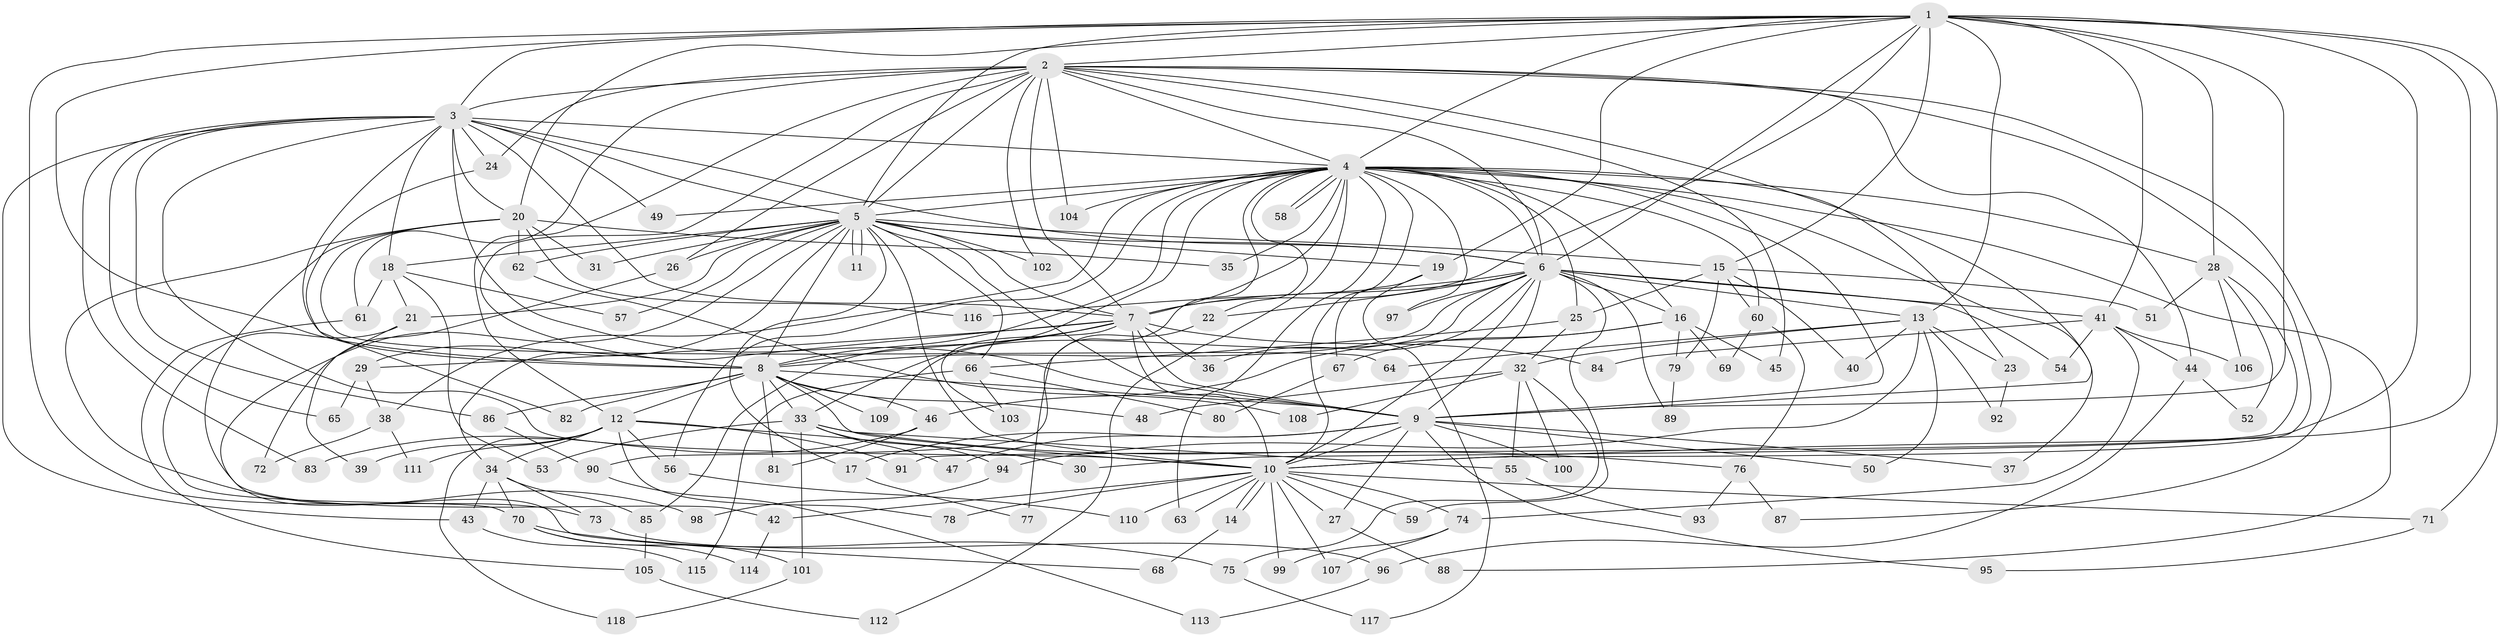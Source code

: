 // Generated by graph-tools (version 1.1) at 2025/49/03/09/25 03:49:30]
// undirected, 118 vertices, 261 edges
graph export_dot {
graph [start="1"]
  node [color=gray90,style=filled];
  1;
  2;
  3;
  4;
  5;
  6;
  7;
  8;
  9;
  10;
  11;
  12;
  13;
  14;
  15;
  16;
  17;
  18;
  19;
  20;
  21;
  22;
  23;
  24;
  25;
  26;
  27;
  28;
  29;
  30;
  31;
  32;
  33;
  34;
  35;
  36;
  37;
  38;
  39;
  40;
  41;
  42;
  43;
  44;
  45;
  46;
  47;
  48;
  49;
  50;
  51;
  52;
  53;
  54;
  55;
  56;
  57;
  58;
  59;
  60;
  61;
  62;
  63;
  64;
  65;
  66;
  67;
  68;
  69;
  70;
  71;
  72;
  73;
  74;
  75;
  76;
  77;
  78;
  79;
  80;
  81;
  82;
  83;
  84;
  85;
  86;
  87;
  88;
  89;
  90;
  91;
  92;
  93;
  94;
  95;
  96;
  97;
  98;
  99;
  100;
  101;
  102;
  103;
  104;
  105;
  106;
  107;
  108;
  109;
  110;
  111;
  112;
  113;
  114;
  115;
  116;
  117;
  118;
  1 -- 2;
  1 -- 3;
  1 -- 4;
  1 -- 5;
  1 -- 6;
  1 -- 7;
  1 -- 8;
  1 -- 9;
  1 -- 10;
  1 -- 13;
  1 -- 15;
  1 -- 19;
  1 -- 20;
  1 -- 28;
  1 -- 30;
  1 -- 41;
  1 -- 71;
  1 -- 73;
  2 -- 3;
  2 -- 4;
  2 -- 5;
  2 -- 6;
  2 -- 7;
  2 -- 8;
  2 -- 9;
  2 -- 10;
  2 -- 12;
  2 -- 24;
  2 -- 26;
  2 -- 44;
  2 -- 45;
  2 -- 61;
  2 -- 87;
  2 -- 102;
  2 -- 104;
  3 -- 4;
  3 -- 5;
  3 -- 6;
  3 -- 7;
  3 -- 8;
  3 -- 9;
  3 -- 10;
  3 -- 18;
  3 -- 20;
  3 -- 24;
  3 -- 43;
  3 -- 49;
  3 -- 65;
  3 -- 83;
  3 -- 86;
  4 -- 5;
  4 -- 6;
  4 -- 7;
  4 -- 8;
  4 -- 9;
  4 -- 10;
  4 -- 16;
  4 -- 22;
  4 -- 23;
  4 -- 25;
  4 -- 28;
  4 -- 33;
  4 -- 35;
  4 -- 37;
  4 -- 38;
  4 -- 49;
  4 -- 56;
  4 -- 58;
  4 -- 58;
  4 -- 60;
  4 -- 63;
  4 -- 77;
  4 -- 88;
  4 -- 97;
  4 -- 104;
  4 -- 112;
  5 -- 6;
  5 -- 7;
  5 -- 8;
  5 -- 9;
  5 -- 10;
  5 -- 11;
  5 -- 11;
  5 -- 15;
  5 -- 17;
  5 -- 18;
  5 -- 19;
  5 -- 21;
  5 -- 26;
  5 -- 29;
  5 -- 31;
  5 -- 57;
  5 -- 62;
  5 -- 66;
  5 -- 68;
  5 -- 102;
  6 -- 7;
  6 -- 8;
  6 -- 9;
  6 -- 10;
  6 -- 13;
  6 -- 16;
  6 -- 22;
  6 -- 36;
  6 -- 41;
  6 -- 54;
  6 -- 59;
  6 -- 89;
  6 -- 97;
  6 -- 109;
  6 -- 116;
  7 -- 8;
  7 -- 9;
  7 -- 10;
  7 -- 29;
  7 -- 34;
  7 -- 36;
  7 -- 84;
  7 -- 85;
  7 -- 103;
  8 -- 9;
  8 -- 10;
  8 -- 12;
  8 -- 33;
  8 -- 46;
  8 -- 48;
  8 -- 81;
  8 -- 82;
  8 -- 86;
  8 -- 109;
  9 -- 10;
  9 -- 17;
  9 -- 27;
  9 -- 37;
  9 -- 47;
  9 -- 50;
  9 -- 95;
  9 -- 100;
  10 -- 14;
  10 -- 14;
  10 -- 27;
  10 -- 42;
  10 -- 59;
  10 -- 63;
  10 -- 71;
  10 -- 74;
  10 -- 78;
  10 -- 99;
  10 -- 107;
  10 -- 110;
  12 -- 30;
  12 -- 34;
  12 -- 39;
  12 -- 56;
  12 -- 78;
  12 -- 91;
  12 -- 111;
  12 -- 118;
  13 -- 23;
  13 -- 32;
  13 -- 40;
  13 -- 50;
  13 -- 64;
  13 -- 92;
  13 -- 94;
  14 -- 68;
  15 -- 25;
  15 -- 40;
  15 -- 51;
  15 -- 60;
  15 -- 79;
  16 -- 45;
  16 -- 46;
  16 -- 67;
  16 -- 69;
  16 -- 79;
  17 -- 77;
  18 -- 21;
  18 -- 53;
  18 -- 57;
  18 -- 61;
  19 -- 67;
  19 -- 117;
  20 -- 31;
  20 -- 35;
  20 -- 42;
  20 -- 62;
  20 -- 64;
  20 -- 98;
  20 -- 116;
  21 -- 39;
  21 -- 70;
  22 -- 90;
  23 -- 92;
  24 -- 82;
  25 -- 32;
  25 -- 66;
  26 -- 72;
  27 -- 88;
  28 -- 51;
  28 -- 52;
  28 -- 91;
  28 -- 106;
  29 -- 38;
  29 -- 65;
  32 -- 48;
  32 -- 55;
  32 -- 75;
  32 -- 100;
  32 -- 108;
  33 -- 47;
  33 -- 53;
  33 -- 55;
  33 -- 76;
  33 -- 94;
  33 -- 101;
  34 -- 43;
  34 -- 70;
  34 -- 73;
  34 -- 85;
  38 -- 72;
  38 -- 111;
  41 -- 44;
  41 -- 54;
  41 -- 74;
  41 -- 84;
  41 -- 106;
  42 -- 114;
  43 -- 115;
  44 -- 52;
  44 -- 96;
  46 -- 81;
  46 -- 83;
  55 -- 93;
  56 -- 110;
  60 -- 69;
  60 -- 76;
  61 -- 105;
  62 -- 108;
  66 -- 80;
  66 -- 103;
  66 -- 115;
  67 -- 80;
  70 -- 75;
  70 -- 101;
  70 -- 114;
  71 -- 95;
  73 -- 96;
  74 -- 99;
  74 -- 107;
  75 -- 117;
  76 -- 87;
  76 -- 93;
  79 -- 89;
  85 -- 105;
  86 -- 90;
  90 -- 113;
  94 -- 98;
  96 -- 113;
  101 -- 118;
  105 -- 112;
}
